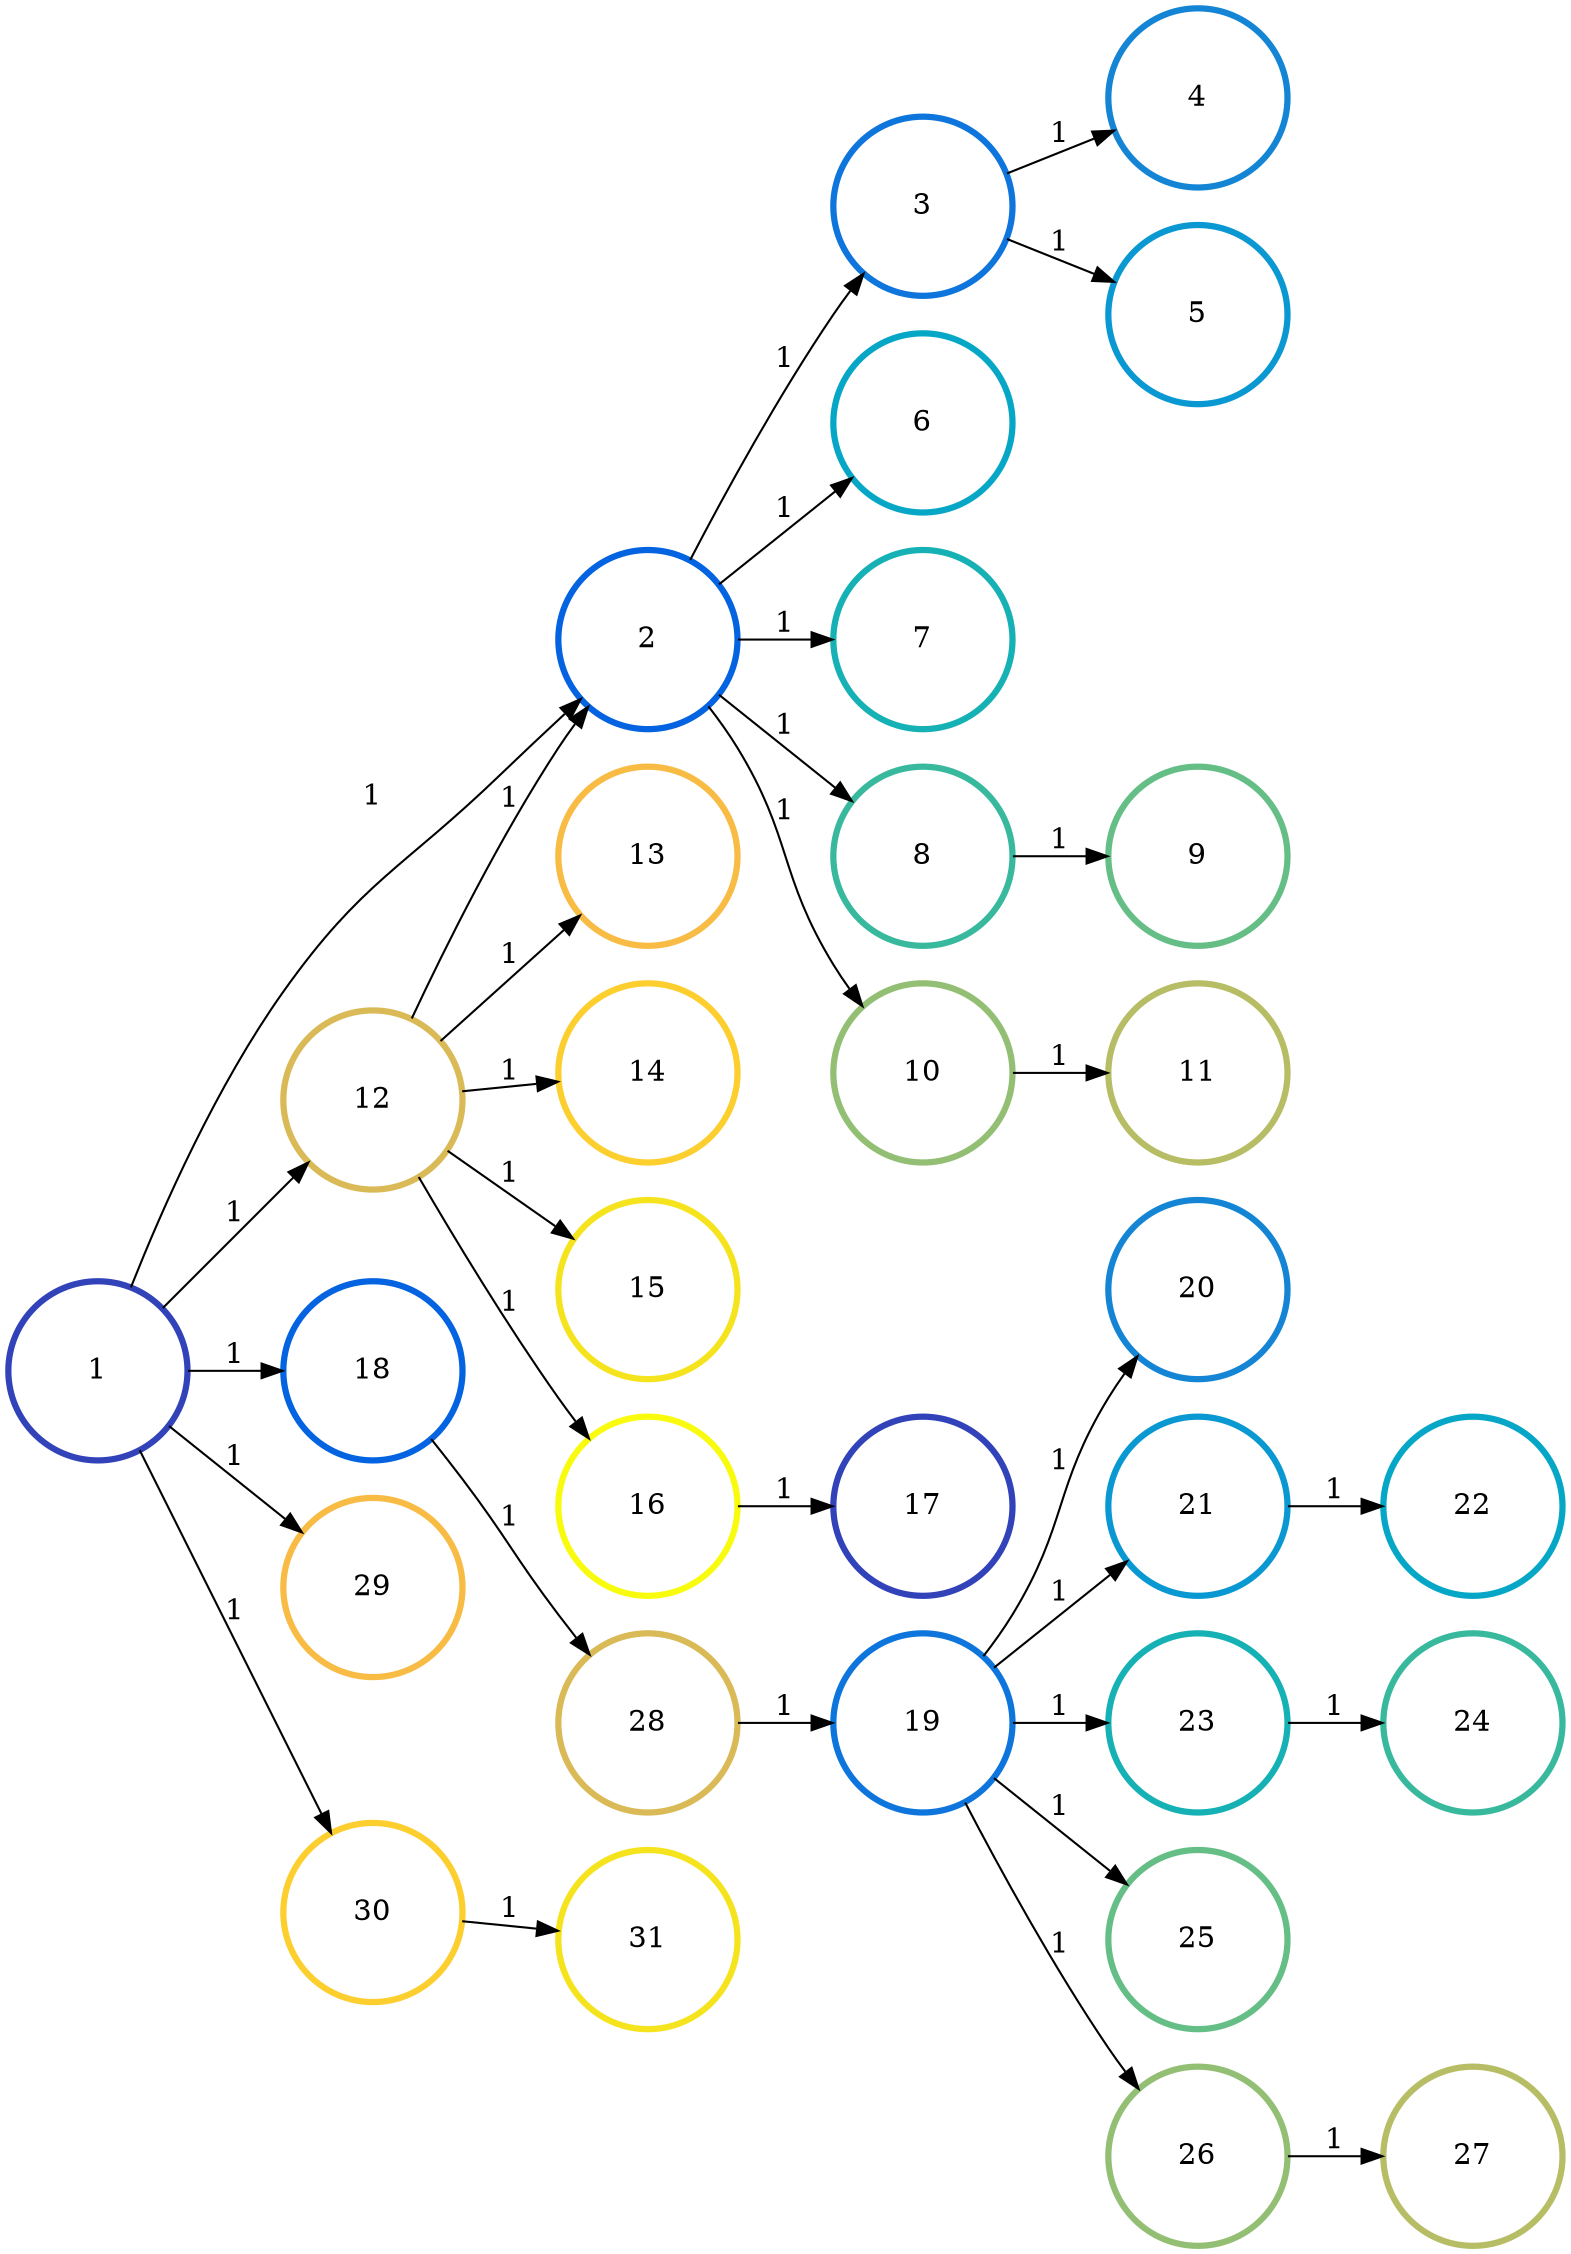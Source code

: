 digraph N {
	overlap="false"
	rankdir="LR"
	0 [label="1",width=1.2,height=1.2,style="",penwidth=3,color="#3243BA"]
	1 [label="2",width=1.2,height=1.2,style="",penwidth=3,color="#0363E1"]
	2 [label="3",width=1.2,height=1.2,style="",penwidth=3,color="#0D75DC"]
	3 [label="4",width=1.2,height=1.2,style="",penwidth=3,color="#1485D4"]
	4 [label="5",width=1.2,height=1.2,style="",penwidth=3,color="#0998D1"]
	5 [label="6",width=1.2,height=1.2,style="",penwidth=3,color="#06A7C6"]
	6 [label="7",width=1.2,height=1.2,style="",penwidth=3,color="#15B1B4"]
	7 [label="8",width=1.2,height=1.2,style="",penwidth=3,color="#38B99E"]
	8 [label="9",width=1.2,height=1.2,style="",penwidth=3,color="#65BE86"]
	9 [label="10",width=1.2,height=1.2,style="",penwidth=3,color="#92BF73"]
	10 [label="11",width=1.2,height=1.2,style="",penwidth=3,color="#B7BD64"]
	11 [label="12",width=1.2,height=1.2,style="",penwidth=3,color="#D9BA56"]
	12 [label="13",width=1.2,height=1.2,style="",penwidth=3,color="#F8BB44"]
	13 [label="14",width=1.2,height=1.2,style="",penwidth=3,color="#FCCE2E"]
	14 [label="15",width=1.2,height=1.2,style="",penwidth=3,color="#F5E41D"]
	15 [label="16",width=1.2,height=1.2,style="",penwidth=3,color="#F9FB0E"]
	16 [label="17",width=1.2,height=1.2,style="",penwidth=3,color="#3243BA"]
	17 [label="18",width=1.2,height=1.2,style="",penwidth=3,color="#0363E1"]
	18 [label="19",width=1.2,height=1.2,style="",penwidth=3,color="#0D75DC"]
	19 [label="20",width=1.2,height=1.2,style="",penwidth=3,color="#1485D4"]
	20 [label="21",width=1.2,height=1.2,style="",penwidth=3,color="#0998D1"]
	21 [label="22",width=1.2,height=1.2,style="",penwidth=3,color="#06A7C6"]
	22 [label="23",width=1.2,height=1.2,style="",penwidth=3,color="#15B1B4"]
	23 [label="24",width=1.2,height=1.2,style="",penwidth=3,color="#38B99E"]
	24 [label="25",width=1.2,height=1.2,style="",penwidth=3,color="#65BE86"]
	25 [label="26",width=1.2,height=1.2,style="",penwidth=3,color="#92BF73"]
	26 [label="27",width=1.2,height=1.2,style="",penwidth=3,color="#B7BD64"]
	27 [label="28",width=1.2,height=1.2,style="",penwidth=3,color="#D9BA56"]
	28 [label="29",width=1.2,height=1.2,style="",penwidth=3,color="#F8BB44"]
	29 [label="30",width=1.2,height=1.2,style="",penwidth=3,color="#FCCE2E"]
	30 [label="31",width=1.2,height=1.2,style="",penwidth=3,color="#F5E41D"]
	0 -> 1 [penwidth=1,color=black,label="1"]
	0 -> 11 [penwidth=1,color=black,label="1"]
	0 -> 17 [penwidth=1,color=black,label="1"]
	0 -> 28 [penwidth=1,color=black,label="1"]
	0 -> 29 [penwidth=1,color=black,label="1"]
	1 -> 2 [penwidth=1,color=black,label="1"]
	1 -> 5 [penwidth=1,color=black,label="1"]
	1 -> 6 [penwidth=1,color=black,label="1"]
	1 -> 7 [penwidth=1,color=black,label="1"]
	1 -> 9 [penwidth=1,color=black,label="1"]
	2 -> 3 [penwidth=1,color=black,label="1"]
	2 -> 4 [penwidth=1,color=black,label="1"]
	7 -> 8 [penwidth=1,color=black,label="1"]
	9 -> 10 [penwidth=1,color=black,label="1"]
	11 -> 1 [penwidth=1,color=black,label="1"]
	11 -> 12 [penwidth=1,color=black,label="1"]
	11 -> 13 [penwidth=1,color=black,label="1"]
	11 -> 14 [penwidth=1,color=black,label="1"]
	11 -> 15 [penwidth=1,color=black,label="1"]
	15 -> 16 [penwidth=1,color=black,label="1"]
	17 -> 27 [penwidth=1,color=black,label="1"]
	18 -> 19 [penwidth=1,color=black,label="1"]
	18 -> 20 [penwidth=1,color=black,label="1"]
	18 -> 22 [penwidth=1,color=black,label="1"]
	18 -> 24 [penwidth=1,color=black,label="1"]
	18 -> 25 [penwidth=1,color=black,label="1"]
	20 -> 21 [penwidth=1,color=black,label="1"]
	22 -> 23 [penwidth=1,color=black,label="1"]
	25 -> 26 [penwidth=1,color=black,label="1"]
	27 -> 18 [penwidth=1,color=black,label="1"]
	29 -> 30 [penwidth=1,color=black,label="1"]
}
